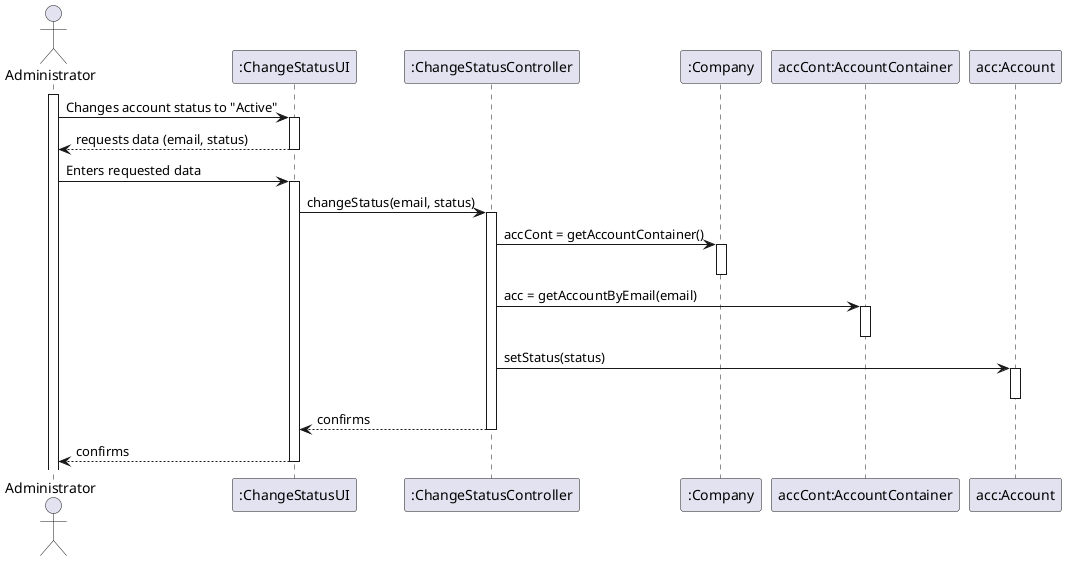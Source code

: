@startuml

actor "Administrator" as admin
participant ":ChangeStatusUI" as ui
participant ":ChangeStatusController" as controller
participant ":Company" as company
participant "accCont:AccountContainer" as container
participant "acc:Account" as account

activate admin
admin -> ui : Changes account status to "Active"
activate ui
ui --> admin: requests data (email, status)
deactivate ui
admin -> ui: Enters requested data
activate ui
ui -> controller: changeStatus(email, status)
activate controller
controller -> company: accCont = getAccountContainer()
activate company
deactivate company
controller -> container: acc = getAccountByEmail(email)
activate container
deactivate container
controller -> account: setStatus(status)
activate account
deactivate account
controller --> ui: confirms
deactivate controller
ui --> admin: confirms
deactivate ui

@enduml
